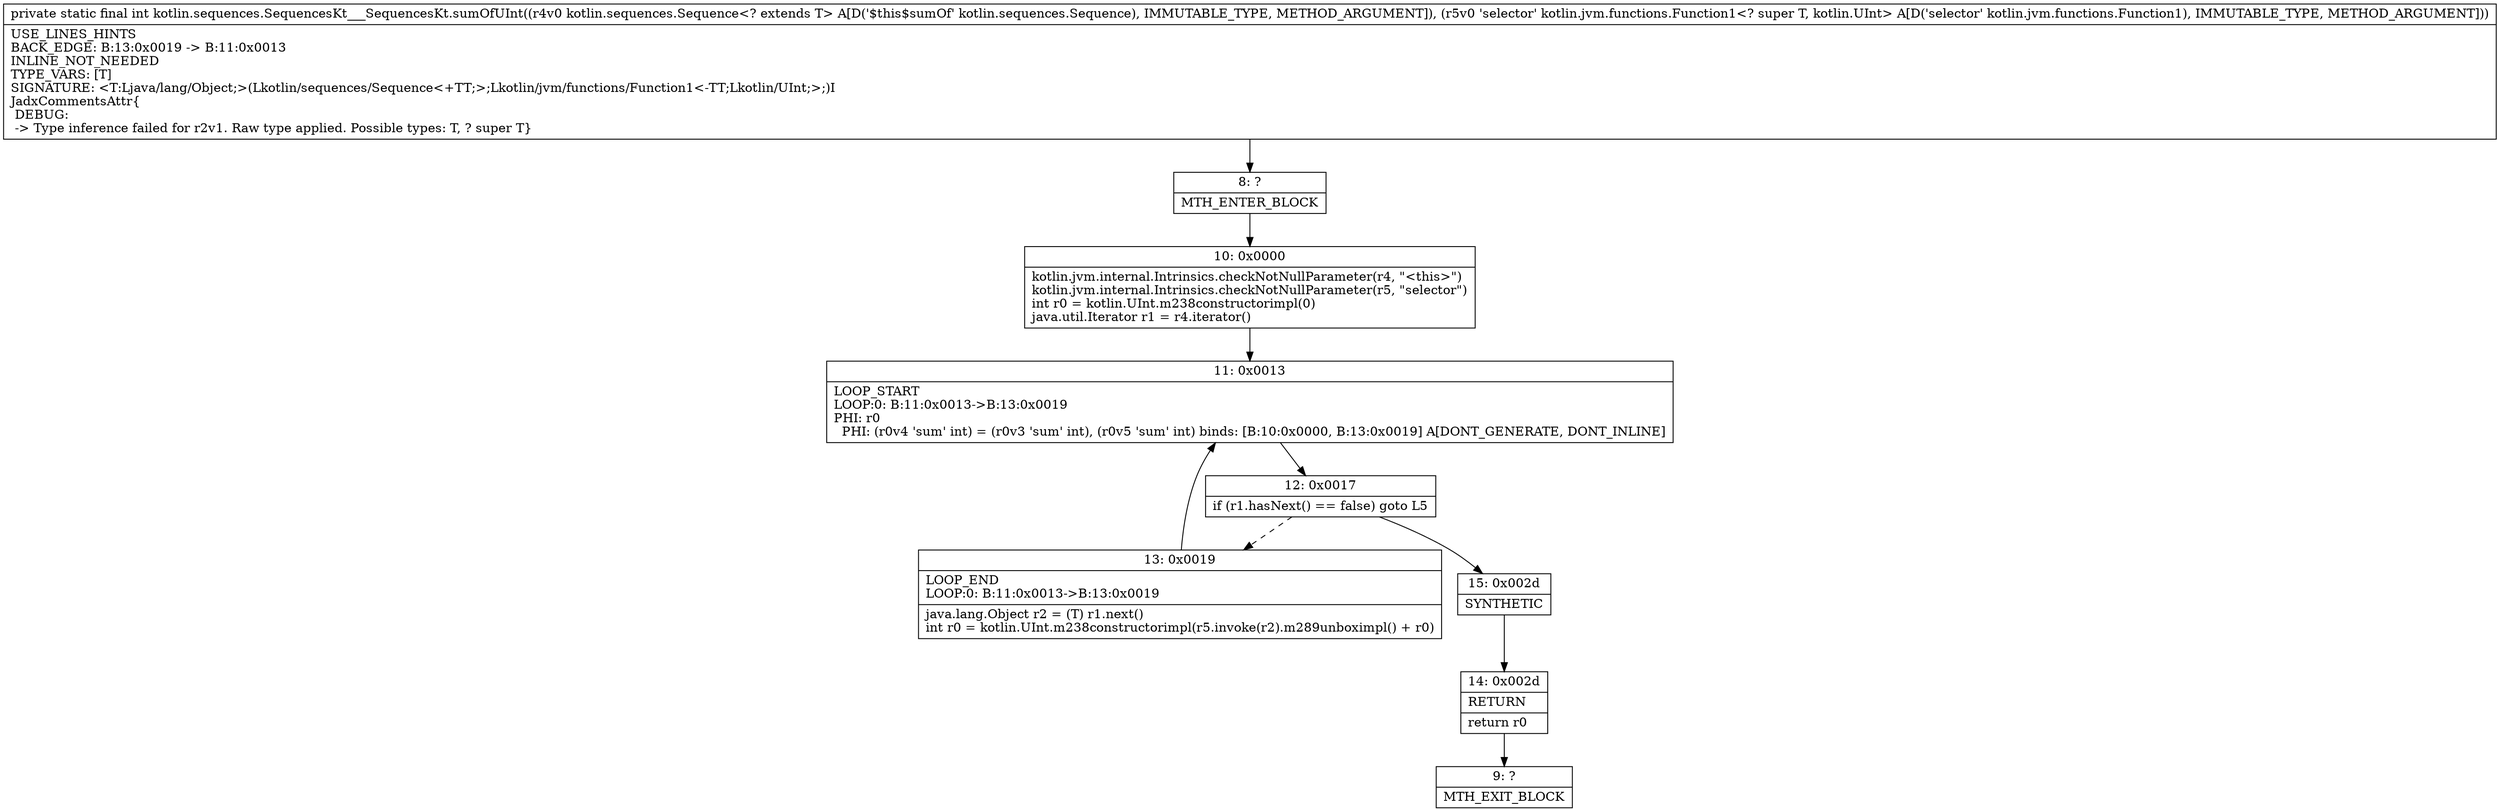 digraph "CFG forkotlin.sequences.SequencesKt___SequencesKt.sumOfUInt(Lkotlin\/sequences\/Sequence;Lkotlin\/jvm\/functions\/Function1;)I" {
Node_8 [shape=record,label="{8\:\ ?|MTH_ENTER_BLOCK\l}"];
Node_10 [shape=record,label="{10\:\ 0x0000|kotlin.jvm.internal.Intrinsics.checkNotNullParameter(r4, \"\<this\>\")\lkotlin.jvm.internal.Intrinsics.checkNotNullParameter(r5, \"selector\")\lint r0 = kotlin.UInt.m238constructorimpl(0)\ljava.util.Iterator r1 = r4.iterator()\l}"];
Node_11 [shape=record,label="{11\:\ 0x0013|LOOP_START\lLOOP:0: B:11:0x0013\-\>B:13:0x0019\lPHI: r0 \l  PHI: (r0v4 'sum' int) = (r0v3 'sum' int), (r0v5 'sum' int) binds: [B:10:0x0000, B:13:0x0019] A[DONT_GENERATE, DONT_INLINE]\l}"];
Node_12 [shape=record,label="{12\:\ 0x0017|if (r1.hasNext() == false) goto L5\l}"];
Node_13 [shape=record,label="{13\:\ 0x0019|LOOP_END\lLOOP:0: B:11:0x0013\-\>B:13:0x0019\l|java.lang.Object r2 = (T) r1.next()\lint r0 = kotlin.UInt.m238constructorimpl(r5.invoke(r2).m289unboximpl() + r0)\l}"];
Node_15 [shape=record,label="{15\:\ 0x002d|SYNTHETIC\l}"];
Node_14 [shape=record,label="{14\:\ 0x002d|RETURN\l|return r0\l}"];
Node_9 [shape=record,label="{9\:\ ?|MTH_EXIT_BLOCK\l}"];
MethodNode[shape=record,label="{private static final int kotlin.sequences.SequencesKt___SequencesKt.sumOfUInt((r4v0 kotlin.sequences.Sequence\<? extends T\> A[D('$this$sumOf' kotlin.sequences.Sequence), IMMUTABLE_TYPE, METHOD_ARGUMENT]), (r5v0 'selector' kotlin.jvm.functions.Function1\<? super T, kotlin.UInt\> A[D('selector' kotlin.jvm.functions.Function1), IMMUTABLE_TYPE, METHOD_ARGUMENT]))  | USE_LINES_HINTS\lBACK_EDGE: B:13:0x0019 \-\> B:11:0x0013\lINLINE_NOT_NEEDED\lTYPE_VARS: [T]\lSIGNATURE: \<T:Ljava\/lang\/Object;\>(Lkotlin\/sequences\/Sequence\<+TT;\>;Lkotlin\/jvm\/functions\/Function1\<\-TT;Lkotlin\/UInt;\>;)I\lJadxCommentsAttr\{\l DEBUG: \l \-\> Type inference failed for r2v1. Raw type applied. Possible types: T, ? super T\}\l}"];
MethodNode -> Node_8;Node_8 -> Node_10;
Node_10 -> Node_11;
Node_11 -> Node_12;
Node_12 -> Node_13[style=dashed];
Node_12 -> Node_15;
Node_13 -> Node_11;
Node_15 -> Node_14;
Node_14 -> Node_9;
}

